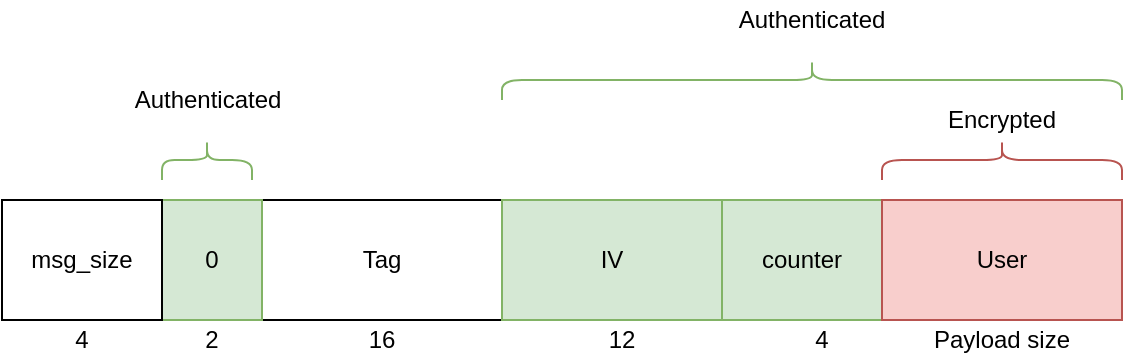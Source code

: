 <mxfile version="14.8.0" type="device"><diagram id="6kHZuSUS9kBYqhhP6bWK" name="Page-1"><mxGraphModel dx="782" dy="436" grid="1" gridSize="10" guides="1" tooltips="1" connect="1" arrows="1" fold="1" page="1" pageScale="1" pageWidth="827" pageHeight="1169" math="0" shadow="0"><root><mxCell id="0"/><mxCell id="1" parent="0"/><mxCell id="2Gs6SDxtM4vaUQFZ2LCs-1" value="Tag" style="rounded=0;whiteSpace=wrap;html=1;" vertex="1" parent="1"><mxGeometry x="240" y="120" width="120" height="60" as="geometry"/></mxCell><mxCell id="2Gs6SDxtM4vaUQFZ2LCs-2" value="IV" style="rounded=0;whiteSpace=wrap;html=1;fillColor=#d5e8d4;strokeColor=#82b366;" vertex="1" parent="1"><mxGeometry x="360" y="120" width="110" height="60" as="geometry"/></mxCell><mxCell id="2Gs6SDxtM4vaUQFZ2LCs-3" value="0" style="rounded=0;whiteSpace=wrap;html=1;fillColor=#d5e8d4;strokeColor=#82b366;" vertex="1" parent="1"><mxGeometry x="190" y="120" width="50" height="60" as="geometry"/></mxCell><mxCell id="2Gs6SDxtM4vaUQFZ2LCs-4" value="msg_size" style="rounded=0;whiteSpace=wrap;html=1;" vertex="1" parent="1"><mxGeometry x="110" y="120" width="80" height="60" as="geometry"/></mxCell><mxCell id="2Gs6SDxtM4vaUQFZ2LCs-5" value="counter" style="rounded=0;whiteSpace=wrap;html=1;fillColor=#d5e8d4;strokeColor=#82b366;" vertex="1" parent="1"><mxGeometry x="470" y="120" width="80" height="60" as="geometry"/></mxCell><mxCell id="2Gs6SDxtM4vaUQFZ2LCs-6" value="User" style="rounded=0;whiteSpace=wrap;html=1;fillColor=#f8cecc;strokeColor=#b85450;" vertex="1" parent="1"><mxGeometry x="550" y="120" width="120" height="60" as="geometry"/></mxCell><mxCell id="2Gs6SDxtM4vaUQFZ2LCs-8" value="" style="shape=curlyBracket;whiteSpace=wrap;html=1;rounded=1;direction=south;fillColor=#d5e8d4;strokeColor=#82b366;" vertex="1" parent="1"><mxGeometry x="360" y="50" width="310" height="20" as="geometry"/></mxCell><mxCell id="2Gs6SDxtM4vaUQFZ2LCs-9" value="4" style="text;html=1;strokeColor=none;fillColor=none;align=center;verticalAlign=middle;whiteSpace=wrap;rounded=0;" vertex="1" parent="1"><mxGeometry x="130" y="180" width="40" height="20" as="geometry"/></mxCell><mxCell id="2Gs6SDxtM4vaUQFZ2LCs-10" value="2" style="text;html=1;strokeColor=none;fillColor=none;align=center;verticalAlign=middle;whiteSpace=wrap;rounded=0;" vertex="1" parent="1"><mxGeometry x="195" y="180" width="40" height="20" as="geometry"/></mxCell><mxCell id="2Gs6SDxtM4vaUQFZ2LCs-11" value="16" style="text;html=1;strokeColor=none;fillColor=none;align=center;verticalAlign=middle;whiteSpace=wrap;rounded=0;" vertex="1" parent="1"><mxGeometry x="280" y="180" width="40" height="20" as="geometry"/></mxCell><mxCell id="2Gs6SDxtM4vaUQFZ2LCs-12" value="12" style="text;html=1;strokeColor=none;fillColor=none;align=center;verticalAlign=middle;whiteSpace=wrap;rounded=0;" vertex="1" parent="1"><mxGeometry x="400" y="180" width="40" height="20" as="geometry"/></mxCell><mxCell id="2Gs6SDxtM4vaUQFZ2LCs-13" value="4" style="text;html=1;strokeColor=none;fillColor=none;align=center;verticalAlign=middle;whiteSpace=wrap;rounded=0;" vertex="1" parent="1"><mxGeometry x="500" y="180" width="40" height="20" as="geometry"/></mxCell><mxCell id="2Gs6SDxtM4vaUQFZ2LCs-14" value="Payload size" style="text;html=1;strokeColor=none;fillColor=none;align=center;verticalAlign=middle;whiteSpace=wrap;rounded=0;" vertex="1" parent="1"><mxGeometry x="570" y="180" width="80" height="20" as="geometry"/></mxCell><mxCell id="2Gs6SDxtM4vaUQFZ2LCs-15" value="" style="shape=curlyBracket;whiteSpace=wrap;html=1;rounded=1;direction=south;fillColor=#f8cecc;strokeColor=#b85450;" vertex="1" parent="1"><mxGeometry x="550" y="90" width="120" height="20" as="geometry"/></mxCell><mxCell id="2Gs6SDxtM4vaUQFZ2LCs-16" value="Authenticated" style="text;html=1;strokeColor=none;fillColor=none;align=center;verticalAlign=middle;whiteSpace=wrap;rounded=0;" vertex="1" parent="1"><mxGeometry x="495" y="20" width="40" height="20" as="geometry"/></mxCell><mxCell id="2Gs6SDxtM4vaUQFZ2LCs-17" value="Encrypted" style="text;html=1;strokeColor=none;fillColor=none;align=center;verticalAlign=middle;whiteSpace=wrap;rounded=0;" vertex="1" parent="1"><mxGeometry x="590" y="70" width="40" height="20" as="geometry"/></mxCell><mxCell id="2Gs6SDxtM4vaUQFZ2LCs-18" value="" style="shape=curlyBracket;whiteSpace=wrap;html=1;rounded=1;direction=south;fillColor=#d5e8d4;strokeColor=#82b366;" vertex="1" parent="1"><mxGeometry x="190" y="90" width="45" height="20" as="geometry"/></mxCell><mxCell id="2Gs6SDxtM4vaUQFZ2LCs-20" value="Authenticated" style="text;html=1;strokeColor=none;fillColor=none;align=center;verticalAlign=middle;whiteSpace=wrap;rounded=0;" vertex="1" parent="1"><mxGeometry x="192.5" y="60" width="40" height="20" as="geometry"/></mxCell></root></mxGraphModel></diagram></mxfile>